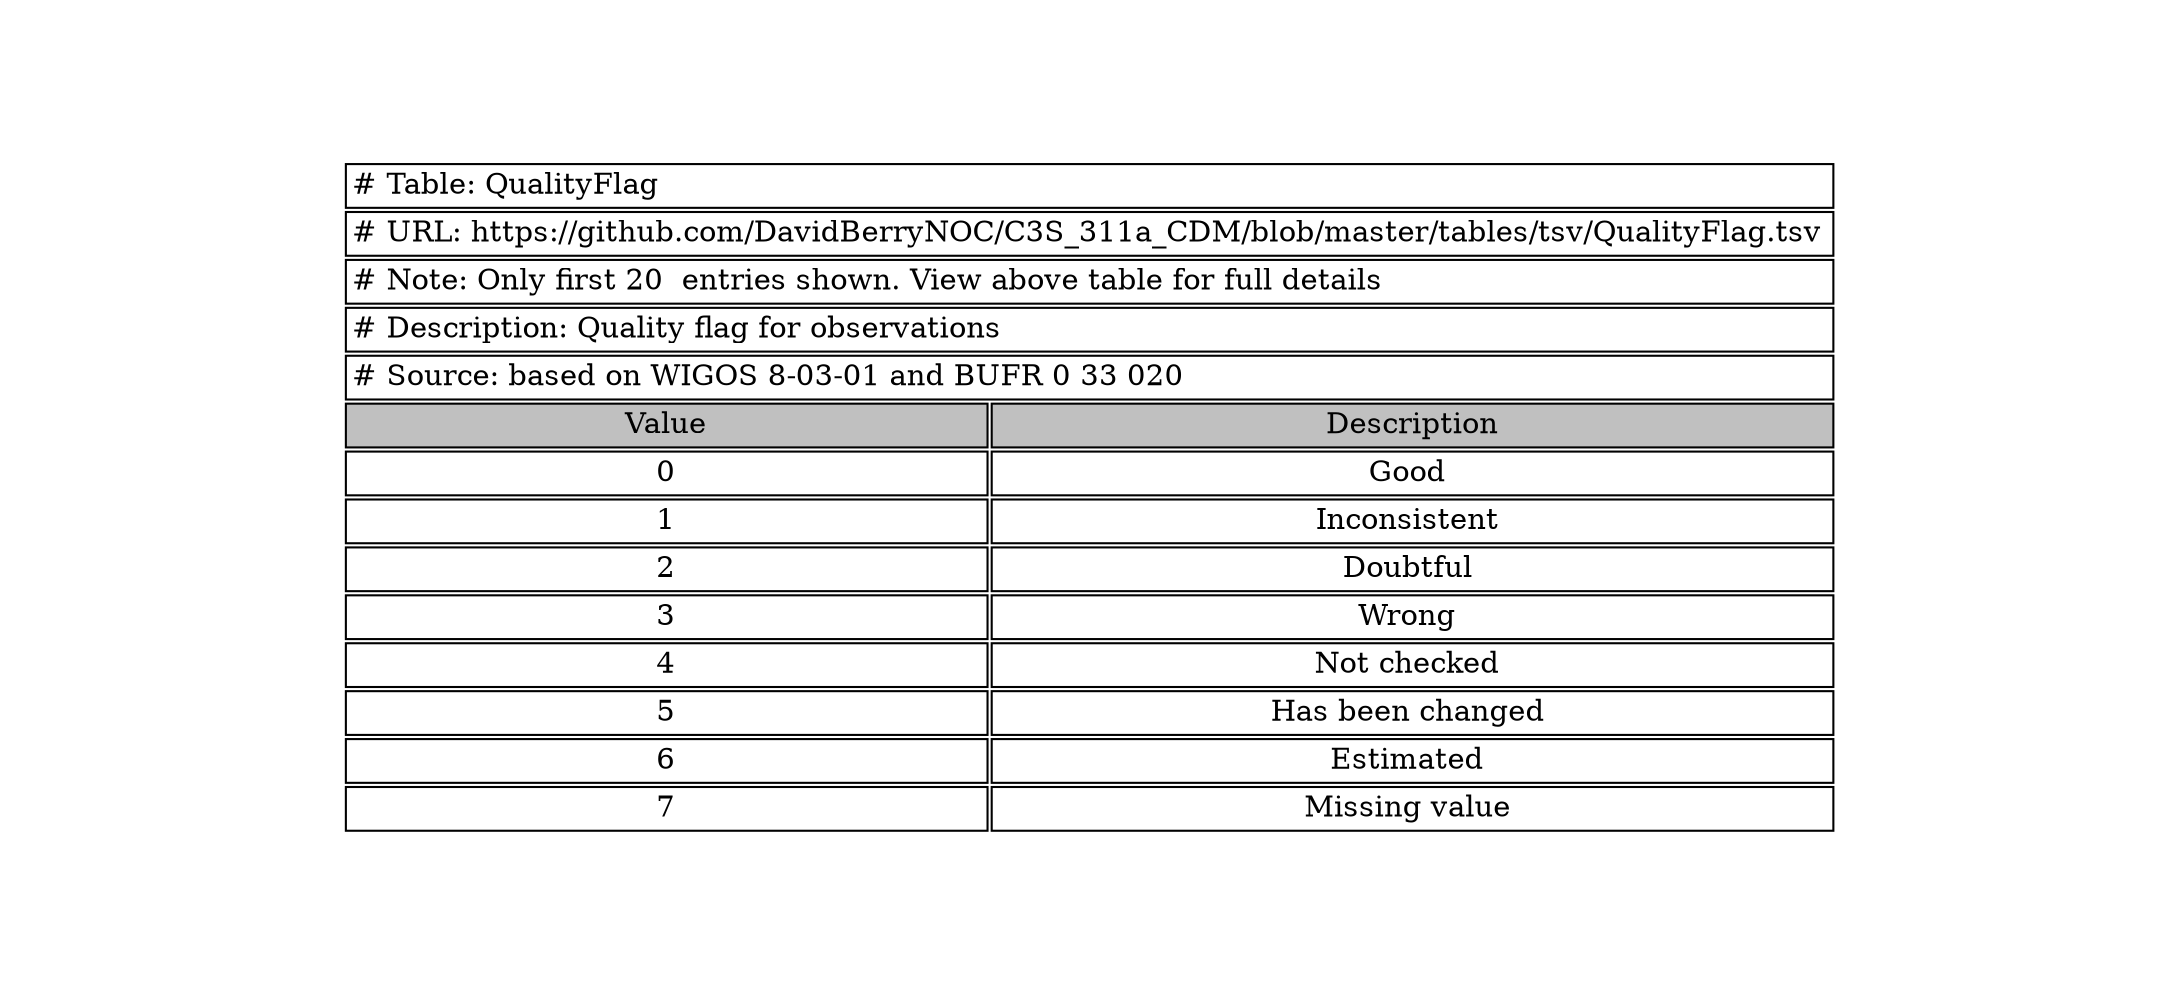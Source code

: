 digraph QualityFlag {
node [color=white]
QualityFlag [label=<<TABLE BORDER="0" CELLBORDER="1" CELLSPACING="2" COLOR="BLACK">
<TR><TD COLSPAN="2" ALIGN="left" PORT="head"># Table: QualityFlag</TD></TR>
<TR><TD COLSPAN="2" ALIGN="left"># URL: https://github.com/DavidBerryNOC/C3S_311a_CDM/blob/master/tables/tsv/QualityFlag.tsv</TD></TR>
<TR><TD COLSPAN="2" ALIGN="left"># Note: Only first 20  entries shown. View above table for full details</TD></TR>
<TR><TD ALIGN="left" COLSPAN="2"># Description: Quality flag for observations</TD></TR>
<TR><TD ALIGN="left" COLSPAN="2"># Source: based on WIGOS 8-03-01 and BUFR 0 33 020</TD></TR>
<TR><TD BGCOLOR="GRAY">Value</TD><TD BGCOLOR="GRAY">Description</TD></TR>
<TR><TD>0</TD><TD>Good </TD></TR>
<TR><TD>1</TD><TD>Inconsistent </TD></TR>
<TR><TD>2</TD><TD>Doubtful </TD></TR>
<TR><TD>3</TD><TD>Wrong </TD></TR>
<TR><TD>4</TD><TD>Not checked </TD></TR>
<TR><TD>5</TD><TD>Has been changed </TD></TR>
<TR><TD>6</TD><TD>Estimated </TD></TR>
<TR><TD>7</TD><TD>Missing value </TD></TR>
</TABLE>>];
}
